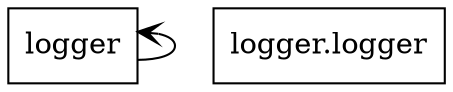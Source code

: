 digraph "packages_Hệ_thống" {
rankdir=BT
charset="utf-8"
"logger" [color="black", label=<logger>, shape="box", style="solid"];
"logger.logger" [color="black", label=<logger.logger>, shape="box", style="solid"];
"logger" -> "logger" [arrowhead="open", arrowtail="none"];
}
